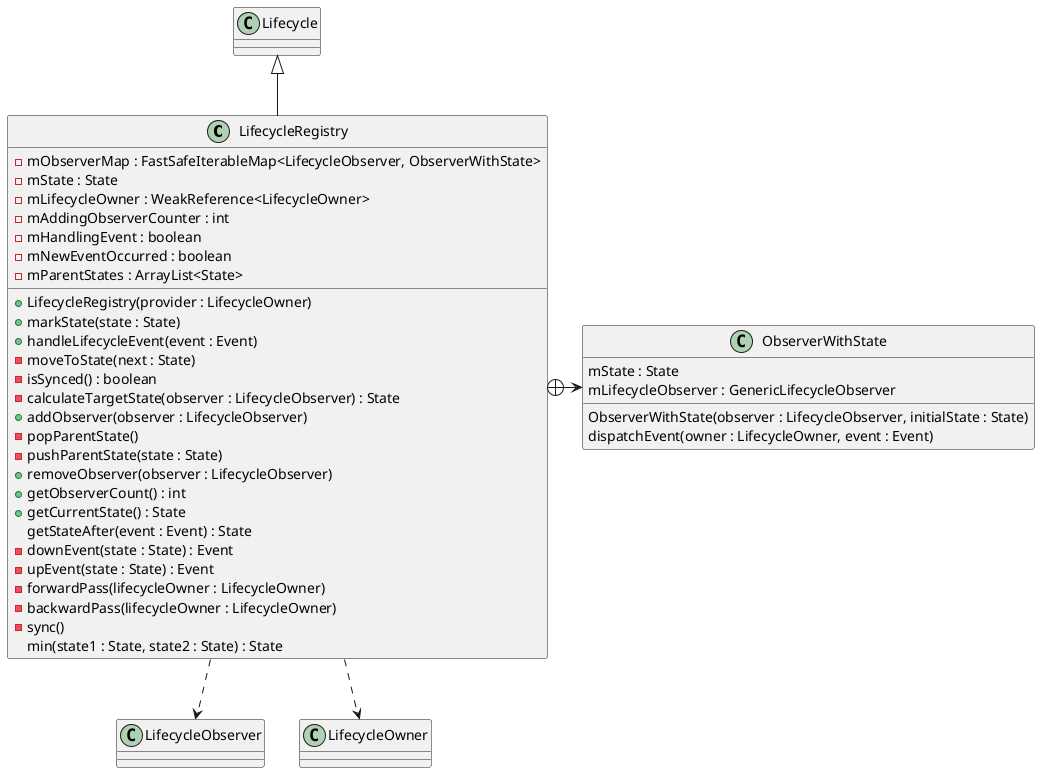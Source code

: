 @startuml

class LifecycleRegistry{
- mObserverMap : FastSafeIterableMap<LifecycleObserver, ObserverWithState>
- mState : State
- mLifecycleOwner : WeakReference<LifecycleOwner>
- mAddingObserverCounter : int
- mHandlingEvent : boolean
- mNewEventOccurred : boolean
- mParentStates : ArrayList<State>

+ LifecycleRegistry(provider : LifecycleOwner)
+ markState(state : State)
+ handleLifecycleEvent(event : Event)
- moveToState(next : State)
- isSynced() : boolean
- calculateTargetState(observer : LifecycleObserver) : State
+ addObserver(observer : LifecycleObserver)
- popParentState()
- pushParentState(state : State)
+ removeObserver(observer : LifecycleObserver)
+ getObserverCount() : int
+ getCurrentState() : State
getStateAfter(event : Event) : State
- downEvent(state : State) : Event
- upEvent(state : State) : Event
- forwardPass(lifecycleOwner : LifecycleOwner)
- backwardPass(lifecycleOwner : LifecycleOwner)
- sync()
min(state1 : State, state2 : State) : State

}

class ObserverWithState{
mState : State
mLifecycleObserver : GenericLifecycleObserver
ObserverWithState(observer : LifecycleObserver, initialState : State)
dispatchEvent(owner : LifecycleOwner, event : Event)
}

Lifecycle <|-- LifecycleRegistry
LifecycleRegistry +-> ObserverWithState
LifecycleRegistry ..> LifecycleObserver
LifecycleRegistry ..> LifecycleOwner

@enduml